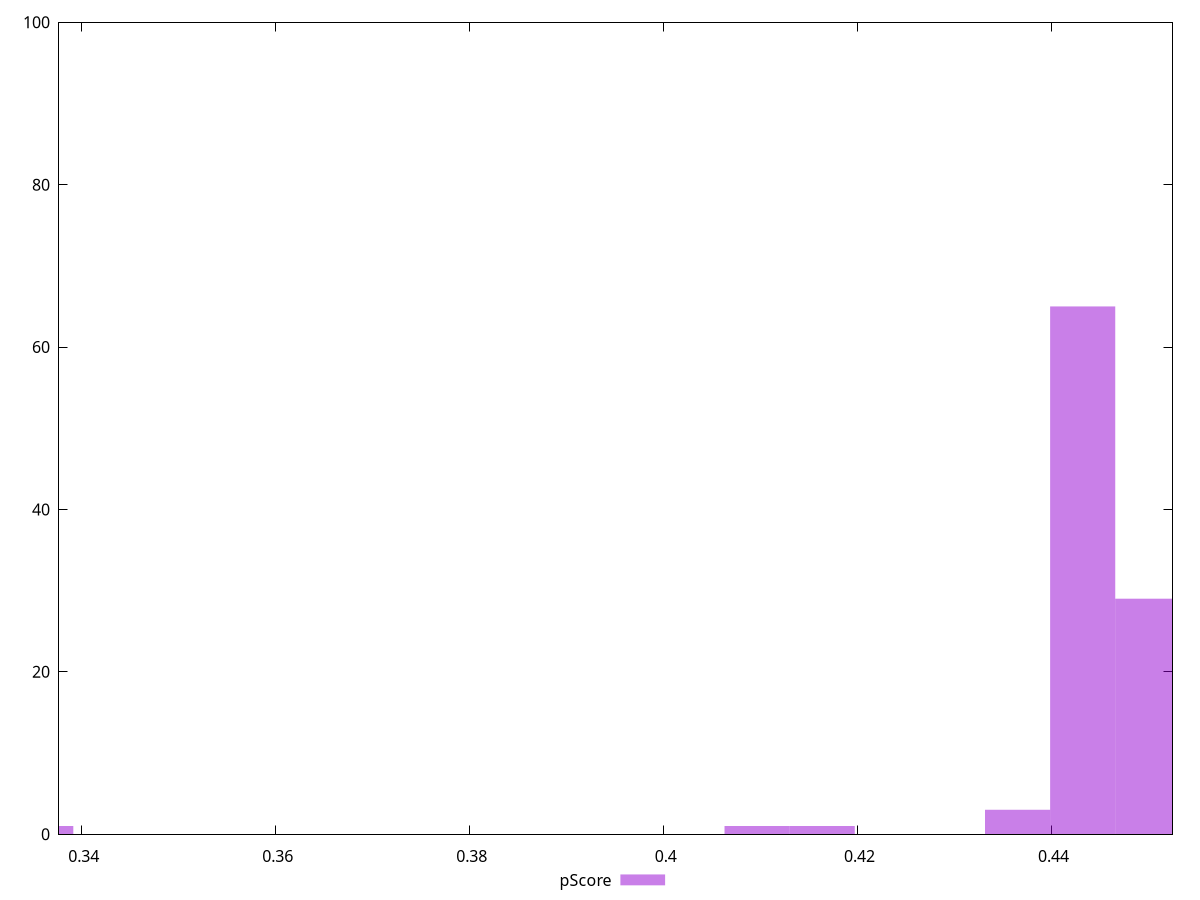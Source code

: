reset

$pScore <<EOF
0.3357646591593856 1
0.4096328841744504 1
0.4432093500903889 65
0.4163481773576381 1
0.4364940569072012 3
0.4499246432735767 29
EOF

set key outside below
set boxwidth 0.006715293183187711
set xrange [0.3376470588235294:0.4524705882352941]
set yrange [0:100]
set trange [0:100]
set style fill transparent solid 0.5 noborder
set terminal svg size 640, 490 enhanced background rgb 'white'
set output "report_00017_2021-02-10T15-08-03.406Z/render-blocking-resources/samples/pages+cached/pScore/histogram.svg"

plot $pScore title "pScore" with boxes

reset
